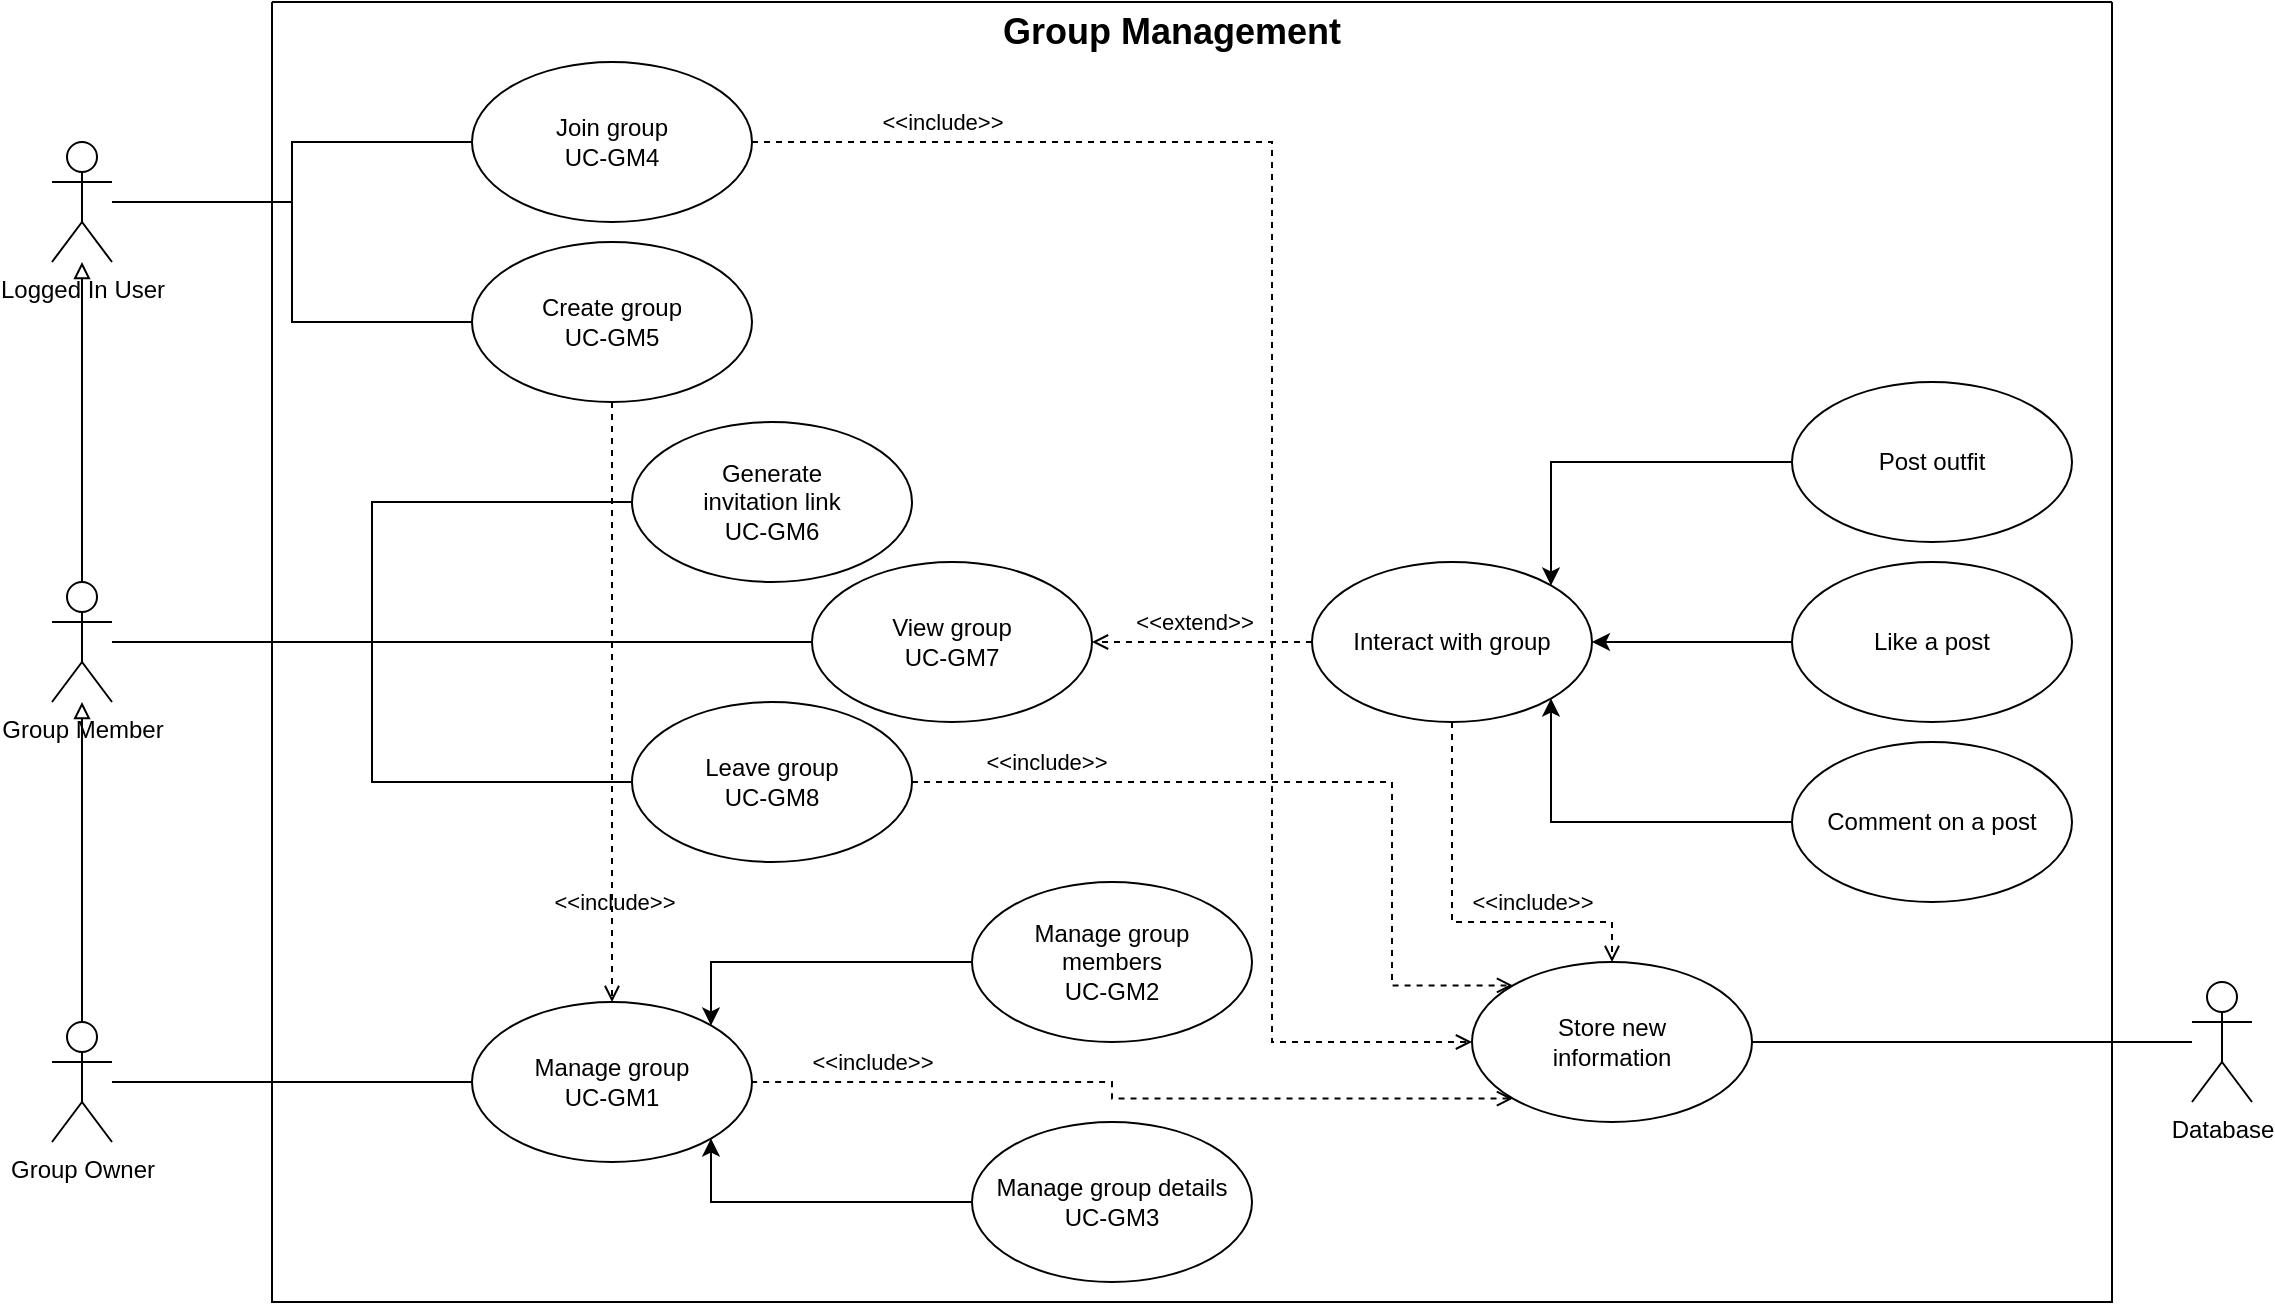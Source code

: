 <mxfile>
    <diagram name="Page-1" id="pM0YAZhcPk0PvOChf1yF">
        <mxGraphModel dx="1084" dy="787" grid="1" gridSize="10" guides="1" tooltips="1" connect="1" arrows="1" fold="1" page="1" pageScale="1" pageWidth="1169" pageHeight="827" math="0" shadow="0">
            <root>
                <mxCell id="0"/>
                <mxCell id="1" parent="0"/>
                <mxCell id="Tt-TAS7i6GOdsketkZrf-36" style="edgeStyle=orthogonalEdgeStyle;rounded=0;orthogonalLoop=1;jettySize=auto;html=1;entryX=0;entryY=0.5;entryDx=0;entryDy=0;endArrow=none;endFill=0;" parent="1" source="Tt-TAS7i6GOdsketkZrf-2" target="Tt-TAS7i6GOdsketkZrf-20" edge="1">
                    <mxGeometry relative="1" as="geometry"/>
                </mxCell>
                <mxCell id="Tt-TAS7i6GOdsketkZrf-37" style="edgeStyle=orthogonalEdgeStyle;rounded=0;orthogonalLoop=1;jettySize=auto;html=1;endArrow=none;endFill=0;" parent="1" source="Tt-TAS7i6GOdsketkZrf-2" target="Tt-TAS7i6GOdsketkZrf-8" edge="1">
                    <mxGeometry relative="1" as="geometry"/>
                </mxCell>
                <mxCell id="Tt-TAS7i6GOdsketkZrf-2" value="Logged In User" style="shape=umlActor;verticalLabelPosition=bottom;verticalAlign=top;html=1;outlineConnect=0;fillColor=none;" parent="1" vertex="1">
                    <mxGeometry x="140" y="170" width="30" height="60" as="geometry"/>
                </mxCell>
                <mxCell id="Tt-TAS7i6GOdsketkZrf-63" style="edgeStyle=orthogonalEdgeStyle;rounded=0;orthogonalLoop=1;jettySize=auto;html=1;entryX=1;entryY=0.5;entryDx=0;entryDy=0;endArrow=none;endFill=0;" parent="1" source="Tt-TAS7i6GOdsketkZrf-3" target="Tt-TAS7i6GOdsketkZrf-56" edge="1">
                    <mxGeometry relative="1" as="geometry"/>
                </mxCell>
                <mxCell id="Tt-TAS7i6GOdsketkZrf-3" value="Database" style="shape=umlActor;verticalLabelPosition=bottom;verticalAlign=top;html=1;outlineConnect=0;fillColor=none;" parent="1" vertex="1">
                    <mxGeometry x="1210" y="590" width="30" height="60" as="geometry"/>
                </mxCell>
                <mxCell id="Tt-TAS7i6GOdsketkZrf-32" style="edgeStyle=orthogonalEdgeStyle;rounded=0;orthogonalLoop=1;jettySize=auto;html=1;endArrow=block;endFill=0;" parent="1" source="Tt-TAS7i6GOdsketkZrf-4" target="Tt-TAS7i6GOdsketkZrf-5" edge="1">
                    <mxGeometry relative="1" as="geometry"/>
                </mxCell>
                <mxCell id="Tt-TAS7i6GOdsketkZrf-38" style="edgeStyle=orthogonalEdgeStyle;rounded=0;orthogonalLoop=1;jettySize=auto;html=1;entryX=0;entryY=0.5;entryDx=0;entryDy=0;endArrow=none;endFill=0;" parent="1" source="Tt-TAS7i6GOdsketkZrf-4" target="Tt-TAS7i6GOdsketkZrf-23" edge="1">
                    <mxGeometry relative="1" as="geometry"/>
                </mxCell>
                <mxCell id="Tt-TAS7i6GOdsketkZrf-4" value="Group Owner" style="shape=umlActor;verticalLabelPosition=bottom;verticalAlign=top;html=1;outlineConnect=0;fillColor=none;" parent="1" vertex="1">
                    <mxGeometry x="140" y="610" width="30" height="60" as="geometry"/>
                </mxCell>
                <mxCell id="Tt-TAS7i6GOdsketkZrf-33" style="edgeStyle=orthogonalEdgeStyle;rounded=0;orthogonalLoop=1;jettySize=auto;html=1;endArrow=block;endFill=0;" parent="1" source="Tt-TAS7i6GOdsketkZrf-5" target="Tt-TAS7i6GOdsketkZrf-2" edge="1">
                    <mxGeometry relative="1" as="geometry">
                        <mxPoint x="155" y="260" as="targetPoint"/>
                    </mxGeometry>
                </mxCell>
                <mxCell id="Tt-TAS7i6GOdsketkZrf-46" style="edgeStyle=orthogonalEdgeStyle;rounded=0;orthogonalLoop=1;jettySize=auto;html=1;entryX=0;entryY=0.5;entryDx=0;entryDy=0;endArrow=none;endFill=0;" parent="1" source="Tt-TAS7i6GOdsketkZrf-5" target="Tt-TAS7i6GOdsketkZrf-26" edge="1">
                    <mxGeometry relative="1" as="geometry"/>
                </mxCell>
                <mxCell id="Tt-TAS7i6GOdsketkZrf-47" style="edgeStyle=orthogonalEdgeStyle;rounded=0;orthogonalLoop=1;jettySize=auto;html=1;entryX=0;entryY=0.5;entryDx=0;entryDy=0;endArrow=none;endFill=0;" parent="1" source="Tt-TAS7i6GOdsketkZrf-5" target="Tt-TAS7i6GOdsketkZrf-24" edge="1">
                    <mxGeometry relative="1" as="geometry"/>
                </mxCell>
                <mxCell id="Tt-TAS7i6GOdsketkZrf-48" style="edgeStyle=orthogonalEdgeStyle;rounded=0;orthogonalLoop=1;jettySize=auto;html=1;entryX=0;entryY=0.5;entryDx=0;entryDy=0;endArrow=none;endFill=0;" parent="1" source="Tt-TAS7i6GOdsketkZrf-5" target="Tt-TAS7i6GOdsketkZrf-27" edge="1">
                    <mxGeometry relative="1" as="geometry"/>
                </mxCell>
                <mxCell id="Tt-TAS7i6GOdsketkZrf-5" value="Group Member" style="shape=umlActor;verticalLabelPosition=bottom;verticalAlign=top;html=1;outlineConnect=0;fillColor=none;" parent="1" vertex="1">
                    <mxGeometry x="140" y="390" width="30" height="60" as="geometry"/>
                </mxCell>
                <mxCell id="Tt-TAS7i6GOdsketkZrf-58" style="edgeStyle=orthogonalEdgeStyle;rounded=0;orthogonalLoop=1;jettySize=auto;html=1;exitX=0.5;exitY=1;exitDx=0;exitDy=0;entryX=0.5;entryY=0;entryDx=0;entryDy=0;endArrow=open;endFill=0;dashed=1;" parent="1" source="Tt-TAS7i6GOdsketkZrf-8" target="Tt-TAS7i6GOdsketkZrf-23" edge="1">
                    <mxGeometry relative="1" as="geometry"/>
                </mxCell>
                <mxCell id="Tt-TAS7i6GOdsketkZrf-59" value="&amp;lt;&amp;lt;include&amp;gt;&amp;gt;" style="edgeLabel;html=1;align=center;verticalAlign=middle;resizable=0;points=[];labelBackgroundColor=none;" parent="Tt-TAS7i6GOdsketkZrf-58" vertex="1" connectable="0">
                    <mxGeometry x="0.667" y="1" relative="1" as="geometry">
                        <mxPoint as="offset"/>
                    </mxGeometry>
                </mxCell>
                <mxCell id="Tt-TAS7i6GOdsketkZrf-8" value="Create group&lt;br&gt;UC-GM5" style="ellipse;whiteSpace=wrap;html=1;fillColor=none;" parent="1" vertex="1">
                    <mxGeometry x="350" y="220" width="140" height="80" as="geometry"/>
                </mxCell>
                <mxCell id="Tt-TAS7i6GOdsketkZrf-71" style="edgeStyle=orthogonalEdgeStyle;rounded=0;orthogonalLoop=1;jettySize=auto;html=1;exitX=1;exitY=0.5;exitDx=0;exitDy=0;entryX=0;entryY=0.5;entryDx=0;entryDy=0;endArrow=open;endFill=0;dashed=1;" parent="1" source="Tt-TAS7i6GOdsketkZrf-20" target="Tt-TAS7i6GOdsketkZrf-56" edge="1">
                    <mxGeometry relative="1" as="geometry">
                        <Array as="points">
                            <mxPoint x="750" y="170"/>
                            <mxPoint x="750" y="620"/>
                        </Array>
                    </mxGeometry>
                </mxCell>
                <mxCell id="Tt-TAS7i6GOdsketkZrf-75" value="&amp;lt;&amp;lt;include&amp;gt;&amp;gt;" style="edgeLabel;html=1;align=center;verticalAlign=middle;resizable=0;points=[];labelBackgroundColor=none;" parent="Tt-TAS7i6GOdsketkZrf-71" vertex="1" connectable="0">
                    <mxGeometry x="-0.632" relative="1" as="geometry">
                        <mxPoint x="-54" y="-10" as="offset"/>
                    </mxGeometry>
                </mxCell>
                <mxCell id="Tt-TAS7i6GOdsketkZrf-20" value="Join group&lt;br&gt;UC-GM4" style="ellipse;whiteSpace=wrap;html=1;fillColor=none;" parent="1" vertex="1">
                    <mxGeometry x="350" y="130" width="140" height="80" as="geometry"/>
                </mxCell>
                <mxCell id="Tt-TAS7i6GOdsketkZrf-67" style="edgeStyle=orthogonalEdgeStyle;rounded=0;orthogonalLoop=1;jettySize=auto;html=1;exitX=0;exitY=0.5;exitDx=0;exitDy=0;entryX=1;entryY=0;entryDx=0;entryDy=0;endArrow=classic;endFill=1;" parent="1" source="Tt-TAS7i6GOdsketkZrf-21" target="Tt-TAS7i6GOdsketkZrf-23" edge="1">
                    <mxGeometry relative="1" as="geometry">
                        <Array as="points">
                            <mxPoint x="470" y="580"/>
                        </Array>
                    </mxGeometry>
                </mxCell>
                <mxCell id="Tt-TAS7i6GOdsketkZrf-21" value="&lt;div&gt;Manage group&lt;/div&gt;&lt;div&gt;members&lt;/div&gt;&lt;div&gt;UC-GM2&lt;br&gt;&lt;/div&gt;" style="ellipse;whiteSpace=wrap;html=1;fillColor=none;" parent="1" vertex="1">
                    <mxGeometry x="600" y="540" width="140" height="80" as="geometry"/>
                </mxCell>
                <mxCell id="Tt-TAS7i6GOdsketkZrf-66" style="edgeStyle=orthogonalEdgeStyle;rounded=0;orthogonalLoop=1;jettySize=auto;html=1;exitX=0;exitY=0.5;exitDx=0;exitDy=0;entryX=1;entryY=1;entryDx=0;entryDy=0;endArrow=classic;endFill=1;" parent="1" source="Tt-TAS7i6GOdsketkZrf-22" target="Tt-TAS7i6GOdsketkZrf-23" edge="1">
                    <mxGeometry relative="1" as="geometry">
                        <Array as="points">
                            <mxPoint x="470" y="700"/>
                        </Array>
                    </mxGeometry>
                </mxCell>
                <mxCell id="Tt-TAS7i6GOdsketkZrf-22" value="Manage group details&lt;br&gt;UC-GM3" style="ellipse;whiteSpace=wrap;html=1;fillColor=none;" parent="1" vertex="1">
                    <mxGeometry x="600" y="660" width="140" height="80" as="geometry"/>
                </mxCell>
                <mxCell id="Tt-TAS7i6GOdsketkZrf-23" value="Manage group&lt;br&gt;UC-GM1" style="ellipse;whiteSpace=wrap;html=1;fillColor=none;" parent="1" vertex="1">
                    <mxGeometry x="350" y="600" width="140" height="80" as="geometry"/>
                </mxCell>
                <mxCell id="Tt-TAS7i6GOdsketkZrf-24" value="&lt;div&gt;Generate&lt;/div&gt;&lt;div&gt;invitation&amp;nbsp;&lt;span style=&quot;background-color: initial;&quot;&gt;link&lt;/span&gt;&lt;/div&gt;&lt;div&gt;UC-GM6&lt;br&gt;&lt;/div&gt;" style="ellipse;whiteSpace=wrap;html=1;fillColor=none;" parent="1" vertex="1">
                    <mxGeometry x="430" y="310" width="140" height="80" as="geometry"/>
                </mxCell>
                <mxCell id="Tt-TAS7i6GOdsketkZrf-70" style="edgeStyle=orthogonalEdgeStyle;rounded=0;orthogonalLoop=1;jettySize=auto;html=1;exitX=1;exitY=0.5;exitDx=0;exitDy=0;entryX=0;entryY=0;entryDx=0;entryDy=0;endArrow=open;endFill=0;dashed=1;" parent="1" source="Tt-TAS7i6GOdsketkZrf-26" target="Tt-TAS7i6GOdsketkZrf-56" edge="1">
                    <mxGeometry relative="1" as="geometry">
                        <Array as="points">
                            <mxPoint x="810" y="490"/>
                            <mxPoint x="810" y="592"/>
                        </Array>
                    </mxGeometry>
                </mxCell>
                <mxCell id="Tt-TAS7i6GOdsketkZrf-76" value="&amp;lt;&amp;lt;include&amp;gt;&amp;gt;" style="edgeLabel;html=1;align=center;verticalAlign=middle;resizable=0;points=[];labelBackgroundColor=none;" parent="Tt-TAS7i6GOdsketkZrf-70" vertex="1" connectable="0">
                    <mxGeometry x="-0.667" y="3" relative="1" as="geometry">
                        <mxPoint y="-7" as="offset"/>
                    </mxGeometry>
                </mxCell>
                <mxCell id="Tt-TAS7i6GOdsketkZrf-26" value="Leave group&lt;br&gt;UC-GM8" style="ellipse;whiteSpace=wrap;html=1;fillColor=none;" parent="1" vertex="1">
                    <mxGeometry x="430" y="450" width="140" height="80" as="geometry"/>
                </mxCell>
                <mxCell id="Tt-TAS7i6GOdsketkZrf-27" value="View group&lt;br&gt;UC-GM7" style="ellipse;whiteSpace=wrap;html=1;fillColor=none;" parent="1" vertex="1">
                    <mxGeometry x="520" y="380" width="140" height="80" as="geometry"/>
                </mxCell>
                <mxCell id="Tt-TAS7i6GOdsketkZrf-52" style="edgeStyle=orthogonalEdgeStyle;rounded=0;orthogonalLoop=1;jettySize=auto;html=1;entryX=1;entryY=0.5;entryDx=0;entryDy=0;endArrow=open;endFill=0;dashed=1;" parent="1" source="Tt-TAS7i6GOdsketkZrf-28" target="Tt-TAS7i6GOdsketkZrf-27" edge="1">
                    <mxGeometry relative="1" as="geometry"/>
                </mxCell>
                <mxCell id="Tt-TAS7i6GOdsketkZrf-64" value="&amp;lt;&amp;lt;extend&amp;gt;&amp;gt;" style="edgeLabel;html=1;align=center;verticalAlign=middle;resizable=0;points=[];labelBackgroundColor=none;" parent="Tt-TAS7i6GOdsketkZrf-52" vertex="1" connectable="0">
                    <mxGeometry x="-0.08" y="1" relative="1" as="geometry">
                        <mxPoint x="-9" y="-11" as="offset"/>
                    </mxGeometry>
                </mxCell>
                <mxCell id="Tt-TAS7i6GOdsketkZrf-72" style="edgeStyle=orthogonalEdgeStyle;rounded=0;orthogonalLoop=1;jettySize=auto;html=1;exitX=0.5;exitY=1;exitDx=0;exitDy=0;entryX=0.5;entryY=0;entryDx=0;entryDy=0;dashed=1;endArrow=open;endFill=0;" parent="1" source="Tt-TAS7i6GOdsketkZrf-28" target="Tt-TAS7i6GOdsketkZrf-56" edge="1">
                    <mxGeometry relative="1" as="geometry">
                        <Array as="points">
                            <mxPoint x="840" y="560"/>
                            <mxPoint x="920" y="560"/>
                        </Array>
                    </mxGeometry>
                </mxCell>
                <mxCell id="Tt-TAS7i6GOdsketkZrf-77" value="&amp;lt;&amp;lt;include&amp;gt;&amp;gt;" style="edgeLabel;html=1;align=center;verticalAlign=middle;resizable=0;points=[];labelBackgroundColor=none;" parent="Tt-TAS7i6GOdsketkZrf-72" vertex="1" connectable="0">
                    <mxGeometry x="0.34" relative="1" as="geometry">
                        <mxPoint x="6" y="-10" as="offset"/>
                    </mxGeometry>
                </mxCell>
                <mxCell id="Tt-TAS7i6GOdsketkZrf-28" value="Interact with group" style="ellipse;whiteSpace=wrap;html=1;fillColor=none;" parent="1" vertex="1">
                    <mxGeometry x="770" y="380" width="140" height="80" as="geometry"/>
                </mxCell>
                <mxCell id="Tt-TAS7i6GOdsketkZrf-53" style="edgeStyle=orthogonalEdgeStyle;rounded=0;orthogonalLoop=1;jettySize=auto;html=1;entryX=1;entryY=0;entryDx=0;entryDy=0;startArrow=none;startFill=0;endArrow=classic;endFill=1;" parent="1" source="Tt-TAS7i6GOdsketkZrf-29" target="Tt-TAS7i6GOdsketkZrf-28" edge="1">
                    <mxGeometry relative="1" as="geometry"/>
                </mxCell>
                <mxCell id="Tt-TAS7i6GOdsketkZrf-54" style="edgeStyle=orthogonalEdgeStyle;rounded=0;orthogonalLoop=1;jettySize=auto;html=1;exitX=0;exitY=0.5;exitDx=0;exitDy=0;entryX=1;entryY=0.5;entryDx=0;entryDy=0;endArrow=classic;endFill=1;" parent="1" source="Tt-TAS7i6GOdsketkZrf-31" target="Tt-TAS7i6GOdsketkZrf-28" edge="1">
                    <mxGeometry relative="1" as="geometry"/>
                </mxCell>
                <mxCell id="Tt-TAS7i6GOdsketkZrf-55" style="edgeStyle=orthogonalEdgeStyle;rounded=0;orthogonalLoop=1;jettySize=auto;html=1;exitX=0;exitY=0.5;exitDx=0;exitDy=0;entryX=1;entryY=1;entryDx=0;entryDy=0;endArrow=classic;endFill=1;" parent="1" source="Tt-TAS7i6GOdsketkZrf-51" target="Tt-TAS7i6GOdsketkZrf-28" edge="1">
                    <mxGeometry relative="1" as="geometry"/>
                </mxCell>
                <mxCell id="Tt-TAS7i6GOdsketkZrf-73" style="edgeStyle=orthogonalEdgeStyle;rounded=0;orthogonalLoop=1;jettySize=auto;html=1;exitX=0;exitY=1;exitDx=0;exitDy=0;entryX=1;entryY=0.5;entryDx=0;entryDy=0;endArrow=none;endFill=0;dashed=1;startArrow=open;startFill=0;" parent="1" source="Tt-TAS7i6GOdsketkZrf-56" target="Tt-TAS7i6GOdsketkZrf-23" edge="1">
                    <mxGeometry relative="1" as="geometry"/>
                </mxCell>
                <mxCell id="Tt-TAS7i6GOdsketkZrf-74" value="&amp;lt;&amp;lt;include&amp;gt;&amp;gt;" style="edgeLabel;html=1;align=center;verticalAlign=middle;resizable=0;points=[];labelBackgroundColor=none;" parent="Tt-TAS7i6GOdsketkZrf-73" vertex="1" connectable="0">
                    <mxGeometry x="0.676" y="-1" relative="1" as="geometry">
                        <mxPoint x="-3" y="-9" as="offset"/>
                    </mxGeometry>
                </mxCell>
                <mxCell id="Tt-TAS7i6GOdsketkZrf-56" value="&lt;div&gt;Store new&lt;/div&gt;&lt;div&gt;information&lt;/div&gt;" style="ellipse;whiteSpace=wrap;html=1;fillColor=none;" parent="1" vertex="1">
                    <mxGeometry x="850" y="580" width="140" height="80" as="geometry"/>
                </mxCell>
                <mxCell id="Tt-TAS7i6GOdsketkZrf-65" value="&lt;b&gt;&lt;font style=&quot;font-size: 18px;&quot;&gt;Group Management&lt;/font&gt;&lt;/b&gt;" style="text;html=1;align=center;verticalAlign=middle;whiteSpace=wrap;rounded=0;" parent="1" vertex="1">
                    <mxGeometry x="595" y="100" width="210" height="30" as="geometry"/>
                </mxCell>
                <mxCell id="2" value="" style="swimlane;startSize=0;" parent="1" vertex="1">
                    <mxGeometry x="250" y="100" width="920" height="650" as="geometry"/>
                </mxCell>
                <mxCell id="Tt-TAS7i6GOdsketkZrf-31" value="Like a post" style="ellipse;whiteSpace=wrap;html=1;fillColor=none;" parent="2" vertex="1">
                    <mxGeometry x="760" y="280" width="140" height="80" as="geometry"/>
                </mxCell>
                <mxCell id="Tt-TAS7i6GOdsketkZrf-29" value="Post outfit" style="ellipse;whiteSpace=wrap;html=1;fillColor=none;" parent="2" vertex="1">
                    <mxGeometry x="760" y="190" width="140" height="80" as="geometry"/>
                </mxCell>
                <mxCell id="Tt-TAS7i6GOdsketkZrf-51" value="Comment on a post" style="ellipse;whiteSpace=wrap;html=1;fillColor=none;" parent="2" vertex="1">
                    <mxGeometry x="760" y="370" width="140" height="80" as="geometry"/>
                </mxCell>
            </root>
        </mxGraphModel>
    </diagram>
</mxfile>